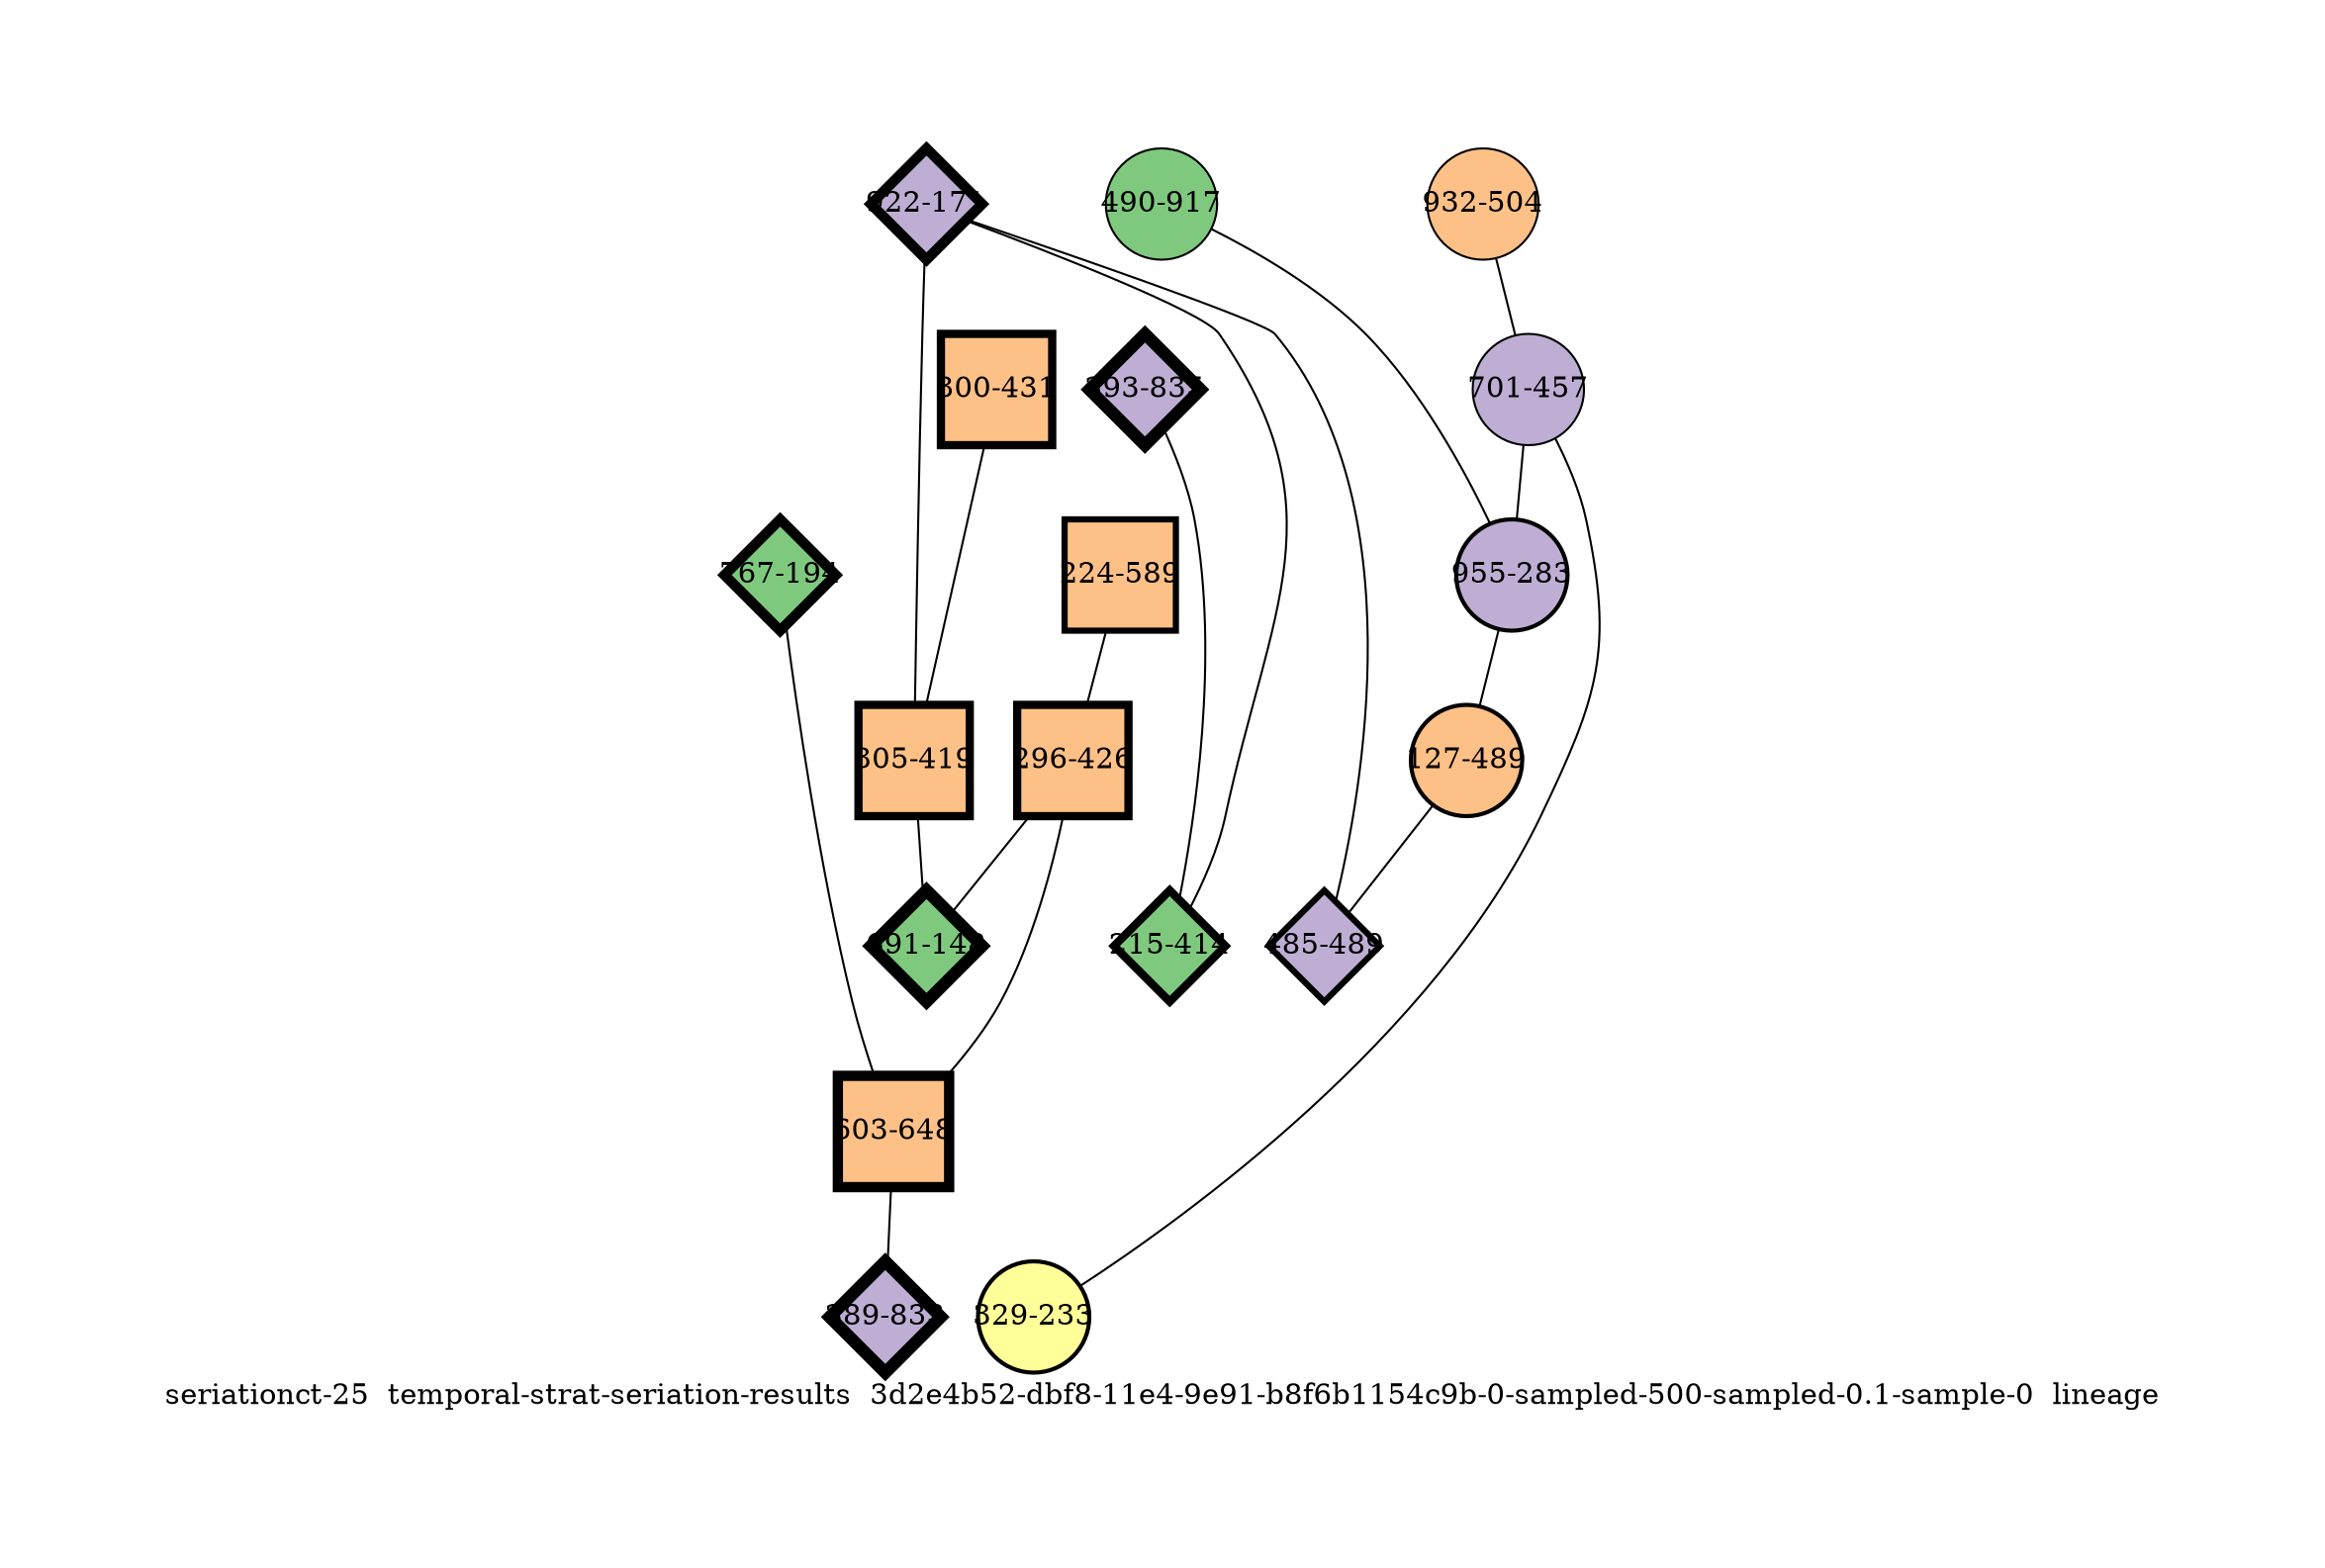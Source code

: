 strict graph "seriationct-25  temporal-strat-seriation-results  3d2e4b52-dbf8-11e4-9e91-b8f6b1154c9b-0-sampled-500-sampled-0.1-sample-0  lineage" {
labelloc=b;
ratio=auto;
pad="1.0";
label="seriationct-25  temporal-strat-seriation-results  3d2e4b52-dbf8-11e4-9e91-b8f6b1154c9b-0-sampled-500-sampled-0.1-sample-0  lineage";
node [width="0.75", style=filled, fixedsize=true, height="0.75", shape=circle, label=""];
0 [xCoordinate="431.0", appears_in_slice=4, yCoordinate="300.0", colorscheme=accent6, lineage_id=1, short_label="300-431", label="300-431", shape=square, cluster_id=2, fillcolor=3, size="500.0", id=0, penwidth="4.0"];
1 [xCoordinate="504.0", appears_in_slice=1, yCoordinate="932.0", colorscheme=accent6, lineage_id=0, short_label="932-504", label="932-504", shape=circle, cluster_id=2, fillcolor=3, size="500.0", id=8, penwidth="1.0"];
2 [xCoordinate="835.0", appears_in_slice=6, yCoordinate="393.0", colorscheme=accent6, lineage_id=2, short_label="393-835", label="393-835", shape=diamond, cluster_id=1, fillcolor=2, size="500.0", id=1, penwidth="6.0"];
3 [xCoordinate="589.0", appears_in_slice=3, yCoordinate="224.0", colorscheme=accent6, lineage_id=1, short_label="224-589", label="224-589", shape=square, cluster_id=2, fillcolor=3, size="500.0", id=2, penwidth="3.0"];
4 [xCoordinate="917.0", appears_in_slice=1, yCoordinate="490.0", colorscheme=accent6, lineage_id=0, short_label="490-917", label="490-917", shape=circle, cluster_id=0, fillcolor=1, size="500.0", id=3, penwidth="1.0"];
5 [xCoordinate="171.0", appears_in_slice=5, yCoordinate="922.0", colorscheme=accent6, lineage_id=2, short_label="922-171", label="922-171", shape=diamond, cluster_id=1, fillcolor=2, size="500.0", id=4, penwidth="5.0"];
6 [xCoordinate="457.0", appears_in_slice=1, yCoordinate="701.0", colorscheme=accent6, lineage_id=0, short_label="701-457", label="701-457", shape=circle, cluster_id=1, fillcolor=2, size="500.0", id=5, penwidth="1.0"];
7 [xCoordinate="414.0", appears_in_slice=4, yCoordinate="215.0", colorscheme=accent6, lineage_id=2, short_label="215-414", label="215-414", shape=diamond, cluster_id=0, fillcolor=1, size="500.0", id=6, penwidth="4.0"];
8 [xCoordinate="233.0", appears_in_slice=2, yCoordinate="329.0", colorscheme=accent6, lineage_id=0, short_label="329-233", label="329-233", shape=circle, cluster_id=3, fillcolor=4, size="500.0", id=7, penwidth="2.0"];
9 [xCoordinate="426.0", appears_in_slice=4, yCoordinate="296.0", colorscheme=accent6, lineage_id=1, short_label="296-426", label="296-426", shape=square, cluster_id=2, fillcolor=3, size="500.0", id=10, penwidth="4.0"];
10 [xCoordinate="283.0", appears_in_slice=2, yCoordinate="955.0", colorscheme=accent6, lineage_id=0, short_label="955-283", label="955-283", shape=circle, cluster_id=1, fillcolor=2, size="500.0", id=9, penwidth="2.0"];
11 [xCoordinate="489.0", appears_in_slice=2, yCoordinate="127.0", colorscheme=accent6, lineage_id=0, short_label="127-489", label="127-489", shape=circle, cluster_id=2, fillcolor=3, size="500.0", id=11, penwidth="2.0"];
12 [xCoordinate="489.0", appears_in_slice=3, yCoordinate="485.0", colorscheme=accent6, lineage_id=2, short_label="485-489", label="485-489", shape=diamond, cluster_id=1, fillcolor=2, size="500.0", id=12, penwidth="3.0"];
13 [xCoordinate="194.0", appears_in_slice=5, yCoordinate="767.0", colorscheme=accent6, lineage_id=2, short_label="767-194", label="767-194", shape=diamond, cluster_id=0, fillcolor=1, size="500.0", id=13, penwidth="5.0"];
14 [xCoordinate="419.0", appears_in_slice=4, yCoordinate="305.0", colorscheme=accent6, lineage_id=1, short_label="305-419", label="305-419", shape=square, cluster_id=2, fillcolor=3, size="500.0", id=14, penwidth="4.0"];
15 [xCoordinate="648.0", appears_in_slice=5, yCoordinate="603.0", colorscheme=accent6, lineage_id=1, short_label="603-648", label="603-648", shape=square, cluster_id=2, fillcolor=3, size="500.0", id=15, penwidth="5.0"];
16 [xCoordinate="833.0", appears_in_slice=6, yCoordinate="389.0", colorscheme=accent6, lineage_id=2, short_label="389-833", label="389-833", shape=diamond, cluster_id=1, fillcolor=2, size="500.0", id=16, penwidth="6.0"];
17 [xCoordinate="148.0", appears_in_slice=6, yCoordinate="691.0", colorscheme=accent6, lineage_id=2, short_label="691-148", label="691-148", shape=diamond, cluster_id=0, fillcolor=1, size="500.0", id=17, penwidth="6.0"];
0 -- 14  [inverseweight="12.4766282126", weight="0.0801498596381"];
1 -- 6  [inverseweight="7.53607106561", weight="0.132695139323"];
2 -- 7  [inverseweight="2.85541847197", weight="0.35021136475"];
3 -- 9  [inverseweight="2.35128203335", weight="0.425299894192"];
4 -- 10  [inverseweight="2.41734959725", weight="0.413676201878"];
5 -- 12  [inverseweight="2.73113968894", weight="0.366147511257"];
5 -- 14  [inverseweight="2.39495025429", weight="0.417545207133"];
5 -- 7  [inverseweight="3.25265606496", weight="0.30744105126"];
6 -- 8  [inverseweight="2.48716206893", weight="0.402064671415"];
6 -- 10  [inverseweight="2.97640139646", weight="0.335976189633"];
9 -- 17  [inverseweight="2.68282660419", weight="0.372741197079"];
9 -- 15  [inverseweight="1.49239768819", weight="0.670062683635"];
10 -- 11  [inverseweight="3.68444731835", weight="0.271411127259"];
11 -- 12  [inverseweight="2.31115205253", weight="0.432684642667"];
13 -- 15  [inverseweight="18.4302445194", weight="0.054258639865"];
14 -- 17  [inverseweight="2.13909738182", weight="0.467486898212"];
15 -- 16  [inverseweight="1.49051326315", weight="0.670909830007"];
}
